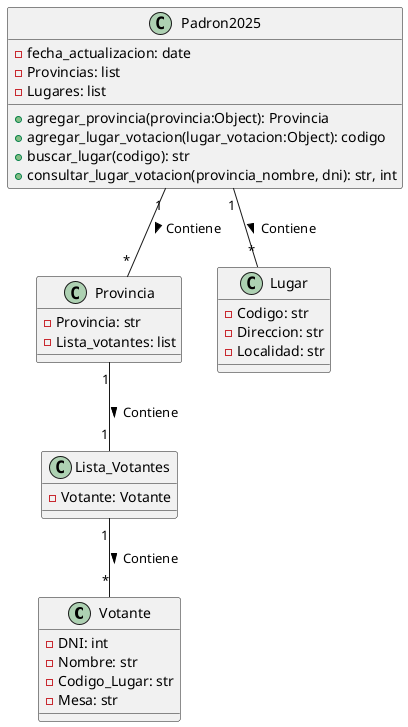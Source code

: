 @startuml

class Votante {
    - DNI: int
    - Nombre: str
    - Codigo_Lugar: str
    - Mesa: str
}

class Provincia {
    - Provincia: str
    - Lista_votantes: list
}

class Lugar {
    - Codigo: str
    - Direccion: str 
    - Localidad: str
}

class Lista_Votantes {
    - Votante: Votante
}

class Padron2025 {
    - fecha_actualizacion: date
    - Provincias: list
    - Lugares: list
    + agregar_provincia(provincia:Object): Provincia
    + agregar_lugar_votacion(lugar_votacion:Object): codigo
    + buscar_lugar(codigo): str
    + consultar_lugar_votacion(provincia_nombre, dni): str, int
}

Padron2025 "1" -- "*" Lugar : Contiene >
Padron2025 "1" -- "*" Provincia : Contiene >
Provincia "1" -- "1" Lista_Votantes: Contiene >
Lista_Votantes "1" -- "*" Votante: Contiene >

@enduml



